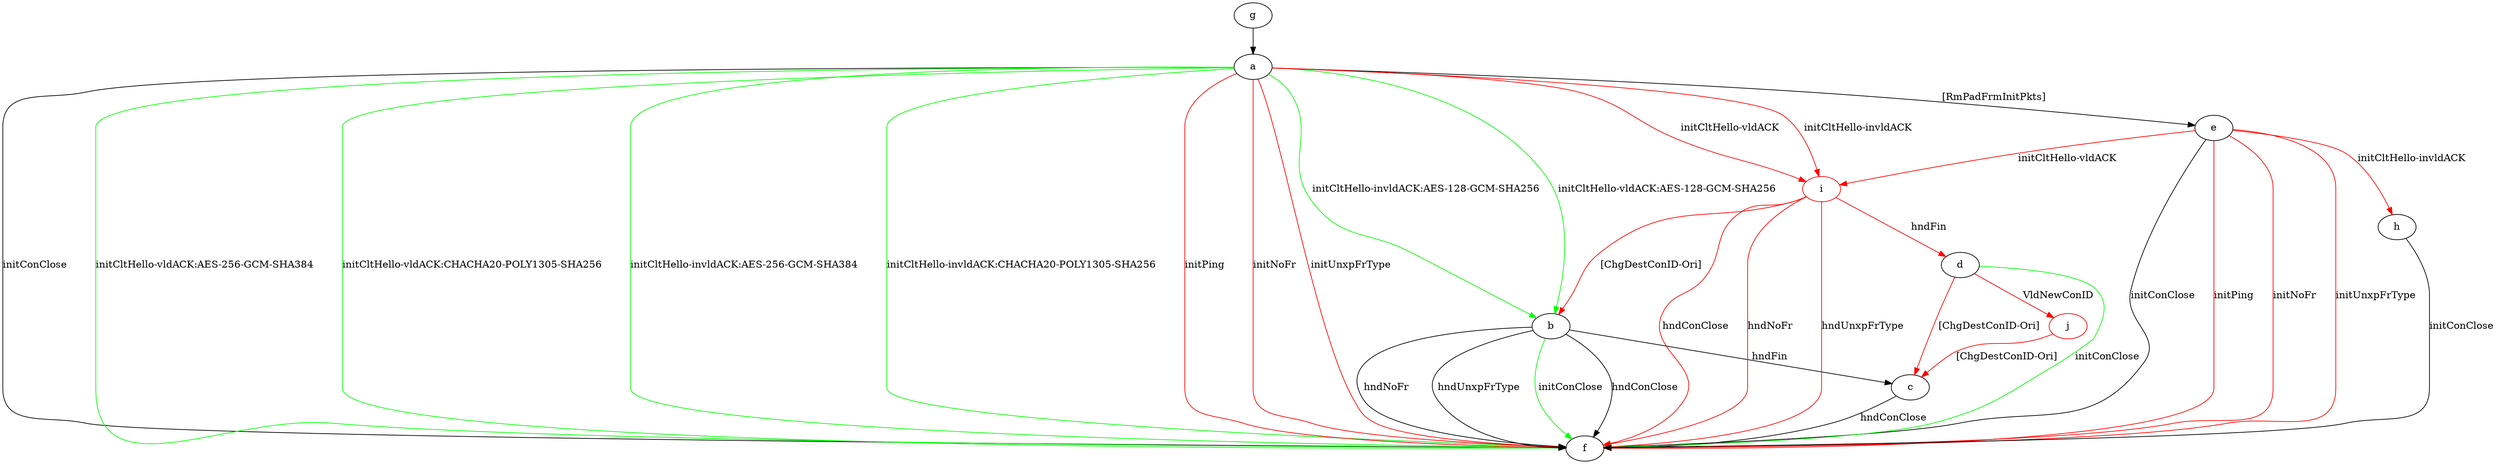 digraph "" {
	a -> b	[key=0,
		color=green,
		label="initCltHello-vldACK:AES-128-GCM-SHA256 "];
	a -> b	[key=1,
		color=green,
		label="initCltHello-invldACK:AES-128-GCM-SHA256 "];
	a -> e	[key=0,
		label="[RmPadFrmInitPkts] "];
	a -> f	[key=0,
		label="initConClose "];
	a -> f	[key=1,
		color=green,
		label="initCltHello-vldACK:AES-256-GCM-SHA384 "];
	a -> f	[key=2,
		color=green,
		label="initCltHello-vldACK:CHACHA20-POLY1305-SHA256 "];
	a -> f	[key=3,
		color=green,
		label="initCltHello-invldACK:AES-256-GCM-SHA384 "];
	a -> f	[key=4,
		color=green,
		label="initCltHello-invldACK:CHACHA20-POLY1305-SHA256 "];
	a -> f	[key=5,
		color=red,
		label="initPing "];
	a -> f	[key=6,
		color=red,
		label="initNoFr "];
	a -> f	[key=7,
		color=red,
		label="initUnxpFrType "];
	i	[color=red];
	a -> i	[key=0,
		color=red,
		label="initCltHello-vldACK "];
	a -> i	[key=1,
		color=red,
		label="initCltHello-invldACK "];
	b -> c	[key=0,
		label="hndFin "];
	b -> f	[key=0,
		label="hndConClose "];
	b -> f	[key=1,
		label="hndNoFr "];
	b -> f	[key=2,
		label="hndUnxpFrType "];
	b -> f	[key=3,
		color=green,
		label="initConClose "];
	c -> f	[key=0,
		label="hndConClose "];
	d -> c	[key=0,
		color=red,
		label="[ChgDestConID-Ori] "];
	d -> f	[key=0,
		color=green,
		label="initConClose "];
	j	[color=red];
	d -> j	[key=0,
		color=red,
		label="VldNewConID "];
	e -> f	[key=0,
		label="initConClose "];
	e -> f	[key=1,
		color=red,
		label="initPing "];
	e -> f	[key=2,
		color=red,
		label="initNoFr "];
	e -> f	[key=3,
		color=red,
		label="initUnxpFrType "];
	e -> h	[key=0,
		color=red,
		label="initCltHello-invldACK "];
	e -> i	[key=0,
		color=red,
		label="initCltHello-vldACK "];
	g -> a	[key=0];
	h -> f	[key=0,
		label="initConClose "];
	i -> b	[key=0,
		color=red,
		label="[ChgDestConID-Ori] "];
	i -> d	[key=0,
		color=red,
		label="hndFin "];
	i -> f	[key=0,
		color=red,
		label="hndConClose "];
	i -> f	[key=1,
		color=red,
		label="hndNoFr "];
	i -> f	[key=2,
		color=red,
		label="hndUnxpFrType "];
	j -> c	[key=0,
		color=red,
		label="[ChgDestConID-Ori] "];
}
